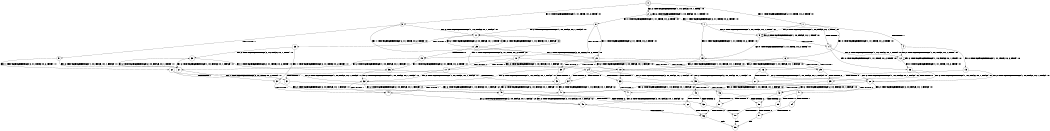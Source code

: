 digraph BCG {
size = "7, 10.5";
center = TRUE;
node [shape = circle];
0 [peripheries = 2];
0 -> 1 [label = "EX !1 !ATOMIC_EXCH_BRANCH (2, +1, TRUE, +0, 2, TRUE) !:0:"];
0 -> 2 [label = "EX !2 !ATOMIC_EXCH_BRANCH (1, +0, FALSE, +0, 1, TRUE) !:0:"];
0 -> 3 [label = "EX !0 !ATOMIC_EXCH_BRANCH (1, +1, TRUE, +0, 2, TRUE) !:0:"];
1 -> 4 [label = "TERMINATE !1"];
1 -> 5 [label = "EX !2 !ATOMIC_EXCH_BRANCH (1, +0, FALSE, +0, 1, TRUE) !:0:"];
1 -> 6 [label = "EX !0 !ATOMIC_EXCH_BRANCH (1, +1, TRUE, +0, 2, TRUE) !:0:"];
2 -> 7 [label = "EX !1 !ATOMIC_EXCH_BRANCH (2, +1, TRUE, +0, 2, TRUE) !:0:"];
2 -> 8 [label = "EX !0 !ATOMIC_EXCH_BRANCH (1, +1, TRUE, +0, 2, TRUE) !:0:"];
2 -> 2 [label = "EX !2 !ATOMIC_EXCH_BRANCH (1, +0, FALSE, +0, 1, TRUE) !:0:"];
3 -> 9 [label = "TERMINATE !0"];
3 -> 10 [label = "EX !1 !ATOMIC_EXCH_BRANCH (2, +1, TRUE, +0, 2, TRUE) !:0:"];
3 -> 11 [label = "EX !2 !ATOMIC_EXCH_BRANCH (1, +0, FALSE, +0, 1, FALSE) !:0:"];
4 -> 12 [label = "EX !2 !ATOMIC_EXCH_BRANCH (1, +0, FALSE, +0, 1, TRUE) !:0:"];
4 -> 13 [label = "EX !0 !ATOMIC_EXCH_BRANCH (1, +1, TRUE, +0, 2, TRUE) !:0:"];
5 -> 14 [label = "TERMINATE !1"];
5 -> 15 [label = "EX !0 !ATOMIC_EXCH_BRANCH (1, +1, TRUE, +0, 2, TRUE) !:0:"];
5 -> 5 [label = "EX !2 !ATOMIC_EXCH_BRANCH (1, +0, FALSE, +0, 1, TRUE) !:0:"];
6 -> 16 [label = "TERMINATE !1"];
6 -> 17 [label = "TERMINATE !0"];
6 -> 18 [label = "EX !2 !ATOMIC_EXCH_BRANCH (1, +0, FALSE, +0, 1, FALSE) !:0:"];
7 -> 14 [label = "TERMINATE !1"];
7 -> 15 [label = "EX !0 !ATOMIC_EXCH_BRANCH (1, +1, TRUE, +0, 2, TRUE) !:0:"];
7 -> 5 [label = "EX !2 !ATOMIC_EXCH_BRANCH (1, +0, FALSE, +0, 1, TRUE) !:0:"];
8 -> 19 [label = "TERMINATE !0"];
8 -> 20 [label = "EX !1 !ATOMIC_EXCH_BRANCH (2, +1, TRUE, +0, 2, TRUE) !:0:"];
8 -> 11 [label = "EX !2 !ATOMIC_EXCH_BRANCH (1, +0, FALSE, +0, 1, FALSE) !:0:"];
9 -> 21 [label = "EX !2 !ATOMIC_EXCH_BRANCH (1, +0, FALSE, +0, 1, FALSE) !:1:"];
9 -> 22 [label = "EX !1 !ATOMIC_EXCH_BRANCH (2, +1, TRUE, +0, 2, TRUE) !:1:"];
10 -> 16 [label = "TERMINATE !1"];
10 -> 17 [label = "TERMINATE !0"];
10 -> 18 [label = "EX !2 !ATOMIC_EXCH_BRANCH (1, +0, FALSE, +0, 1, FALSE) !:0:"];
11 -> 23 [label = "TERMINATE !0"];
11 -> 24 [label = "EX !1 !ATOMIC_EXCH_BRANCH (2, +1, TRUE, +0, 2, TRUE) !:0:"];
11 -> 25 [label = "EX !2 !ATOMIC_EXCH_BRANCH (2, +0, FALSE, +0, 1, TRUE) !:0:"];
12 -> 26 [label = "EX !0 !ATOMIC_EXCH_BRANCH (1, +1, TRUE, +0, 2, TRUE) !:0:"];
12 -> 12 [label = "EX !2 !ATOMIC_EXCH_BRANCH (1, +0, FALSE, +0, 1, TRUE) !:0:"];
13 -> 27 [label = "TERMINATE !0"];
13 -> 28 [label = "EX !2 !ATOMIC_EXCH_BRANCH (1, +0, FALSE, +0, 1, FALSE) !:0:"];
14 -> 26 [label = "EX !0 !ATOMIC_EXCH_BRANCH (1, +1, TRUE, +0, 2, TRUE) !:0:"];
14 -> 12 [label = "EX !2 !ATOMIC_EXCH_BRANCH (1, +0, FALSE, +0, 1, TRUE) !:0:"];
15 -> 29 [label = "TERMINATE !1"];
15 -> 30 [label = "TERMINATE !0"];
15 -> 18 [label = "EX !2 !ATOMIC_EXCH_BRANCH (1, +0, FALSE, +0, 1, FALSE) !:0:"];
16 -> 27 [label = "TERMINATE !0"];
16 -> 28 [label = "EX !2 !ATOMIC_EXCH_BRANCH (1, +0, FALSE, +0, 1, FALSE) !:0:"];
17 -> 31 [label = "TERMINATE !1"];
17 -> 32 [label = "EX !2 !ATOMIC_EXCH_BRANCH (1, +0, FALSE, +0, 1, FALSE) !:1:"];
18 -> 33 [label = "TERMINATE !1"];
18 -> 34 [label = "TERMINATE !0"];
18 -> 35 [label = "EX !2 !ATOMIC_EXCH_BRANCH (2, +0, FALSE, +0, 1, FALSE) !:0:"];
19 -> 36 [label = "EX !1 !ATOMIC_EXCH_BRANCH (2, +1, TRUE, +0, 2, TRUE) !:1:"];
19 -> 21 [label = "EX !2 !ATOMIC_EXCH_BRANCH (1, +0, FALSE, +0, 1, FALSE) !:1:"];
20 -> 29 [label = "TERMINATE !1"];
20 -> 30 [label = "TERMINATE !0"];
20 -> 18 [label = "EX !2 !ATOMIC_EXCH_BRANCH (1, +0, FALSE, +0, 1, FALSE) !:0:"];
21 -> 37 [label = "EX !1 !ATOMIC_EXCH_BRANCH (2, +1, TRUE, +0, 2, TRUE) !:1:"];
21 -> 38 [label = "EX !2 !ATOMIC_EXCH_BRANCH (2, +0, FALSE, +0, 1, TRUE) !:1:"];
22 -> 31 [label = "TERMINATE !1"];
22 -> 32 [label = "EX !2 !ATOMIC_EXCH_BRANCH (1, +0, FALSE, +0, 1, FALSE) !:1:"];
23 -> 37 [label = "EX !1 !ATOMIC_EXCH_BRANCH (2, +1, TRUE, +0, 2, TRUE) !:1:"];
23 -> 38 [label = "EX !2 !ATOMIC_EXCH_BRANCH (2, +0, FALSE, +0, 1, TRUE) !:1:"];
24 -> 33 [label = "TERMINATE !1"];
24 -> 34 [label = "TERMINATE !0"];
24 -> 35 [label = "EX !2 !ATOMIC_EXCH_BRANCH (2, +0, FALSE, +0, 1, FALSE) !:0:"];
25 -> 19 [label = "TERMINATE !0"];
25 -> 20 [label = "EX !1 !ATOMIC_EXCH_BRANCH (2, +1, TRUE, +0, 2, TRUE) !:0:"];
25 -> 11 [label = "EX !2 !ATOMIC_EXCH_BRANCH (1, +0, FALSE, +0, 1, FALSE) !:0:"];
26 -> 39 [label = "TERMINATE !0"];
26 -> 28 [label = "EX !2 !ATOMIC_EXCH_BRANCH (1, +0, FALSE, +0, 1, FALSE) !:0:"];
27 -> 40 [label = "EX !2 !ATOMIC_EXCH_BRANCH (1, +0, FALSE, +0, 1, FALSE) !:2:"];
28 -> 41 [label = "TERMINATE !0"];
28 -> 42 [label = "EX !2 !ATOMIC_EXCH_BRANCH (2, +0, FALSE, +0, 1, FALSE) !:0:"];
29 -> 39 [label = "TERMINATE !0"];
29 -> 28 [label = "EX !2 !ATOMIC_EXCH_BRANCH (1, +0, FALSE, +0, 1, FALSE) !:0:"];
30 -> 43 [label = "TERMINATE !1"];
30 -> 32 [label = "EX !2 !ATOMIC_EXCH_BRANCH (1, +0, FALSE, +0, 1, FALSE) !:1:"];
31 -> 40 [label = "EX !2 !ATOMIC_EXCH_BRANCH (1, +0, FALSE, +0, 1, FALSE) !:2:"];
32 -> 44 [label = "TERMINATE !1"];
32 -> 45 [label = "EX !2 !ATOMIC_EXCH_BRANCH (2, +0, FALSE, +0, 1, FALSE) !:1:"];
33 -> 41 [label = "TERMINATE !0"];
33 -> 42 [label = "EX !2 !ATOMIC_EXCH_BRANCH (2, +0, FALSE, +0, 1, FALSE) !:0:"];
34 -> 44 [label = "TERMINATE !1"];
34 -> 45 [label = "EX !2 !ATOMIC_EXCH_BRANCH (2, +0, FALSE, +0, 1, FALSE) !:1:"];
35 -> 46 [label = "TERMINATE !1"];
35 -> 47 [label = "TERMINATE !2"];
35 -> 48 [label = "TERMINATE !0"];
36 -> 43 [label = "TERMINATE !1"];
36 -> 32 [label = "EX !2 !ATOMIC_EXCH_BRANCH (1, +0, FALSE, +0, 1, FALSE) !:1:"];
37 -> 44 [label = "TERMINATE !1"];
37 -> 45 [label = "EX !2 !ATOMIC_EXCH_BRANCH (2, +0, FALSE, +0, 1, FALSE) !:1:"];
38 -> 36 [label = "EX !1 !ATOMIC_EXCH_BRANCH (2, +1, TRUE, +0, 2, TRUE) !:1:"];
38 -> 21 [label = "EX !2 !ATOMIC_EXCH_BRANCH (1, +0, FALSE, +0, 1, FALSE) !:1:"];
39 -> 40 [label = "EX !2 !ATOMIC_EXCH_BRANCH (1, +0, FALSE, +0, 1, FALSE) !:2:"];
40 -> 49 [label = "EX !2 !ATOMIC_EXCH_BRANCH (2, +0, FALSE, +0, 1, FALSE) !:2:"];
41 -> 49 [label = "EX !2 !ATOMIC_EXCH_BRANCH (2, +0, FALSE, +0, 1, FALSE) !:2:"];
42 -> 50 [label = "TERMINATE !2"];
42 -> 51 [label = "TERMINATE !0"];
43 -> 40 [label = "EX !2 !ATOMIC_EXCH_BRANCH (1, +0, FALSE, +0, 1, FALSE) !:2:"];
44 -> 49 [label = "EX !2 !ATOMIC_EXCH_BRANCH (2, +0, FALSE, +0, 1, FALSE) !:2:"];
45 -> 52 [label = "TERMINATE !1"];
45 -> 53 [label = "TERMINATE !2"];
46 -> 50 [label = "TERMINATE !2"];
46 -> 51 [label = "TERMINATE !0"];
47 -> 54 [label = "TERMINATE !1"];
47 -> 55 [label = "TERMINATE !0"];
48 -> 52 [label = "TERMINATE !1"];
48 -> 53 [label = "TERMINATE !2"];
49 -> 56 [label = "TERMINATE !2"];
50 -> 57 [label = "TERMINATE !0"];
51 -> 56 [label = "TERMINATE !2"];
52 -> 56 [label = "TERMINATE !2"];
53 -> 58 [label = "TERMINATE !1"];
54 -> 57 [label = "TERMINATE !0"];
55 -> 58 [label = "TERMINATE !1"];
56 -> 59 [label = "exit"];
57 -> 59 [label = "exit"];
58 -> 59 [label = "exit"];
}
